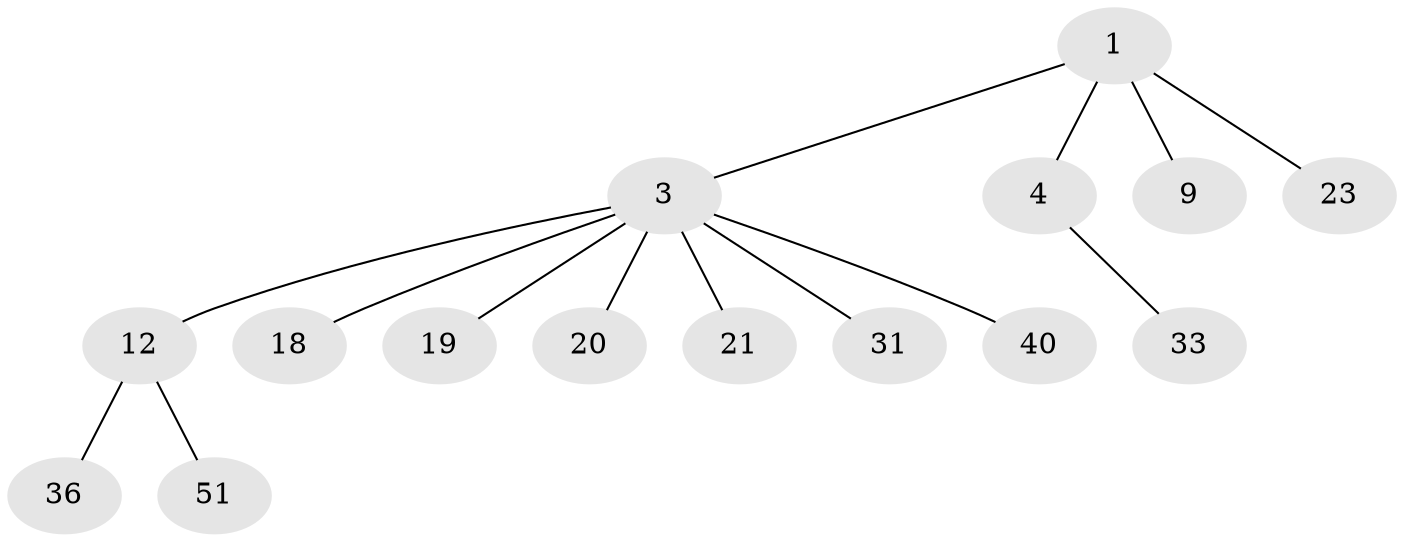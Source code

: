 // original degree distribution, {2: 0.19230769230769232, 5: 0.019230769230769232, 6: 0.038461538461538464, 7: 0.019230769230769232, 1: 0.5576923076923077, 3: 0.1346153846153846, 4: 0.038461538461538464}
// Generated by graph-tools (version 1.1) at 2025/19/03/04/25 18:19:04]
// undirected, 15 vertices, 14 edges
graph export_dot {
graph [start="1"]
  node [color=gray90,style=filled];
  1 [super="+2+50"];
  3 [super="+14+7+11+6+15"];
  4 [super="+48+5+35+22+28+16"];
  9 [super="+13+26"];
  12 [super="+27+17"];
  18;
  19;
  20 [super="+30"];
  21;
  23;
  31 [super="+41+49+34"];
  33;
  36;
  40;
  51;
  1 -- 3;
  1 -- 4;
  1 -- 23;
  1 -- 9;
  3 -- 18;
  3 -- 19;
  3 -- 20;
  3 -- 21;
  3 -- 40;
  3 -- 12;
  3 -- 31;
  4 -- 33;
  12 -- 51;
  12 -- 36;
}
